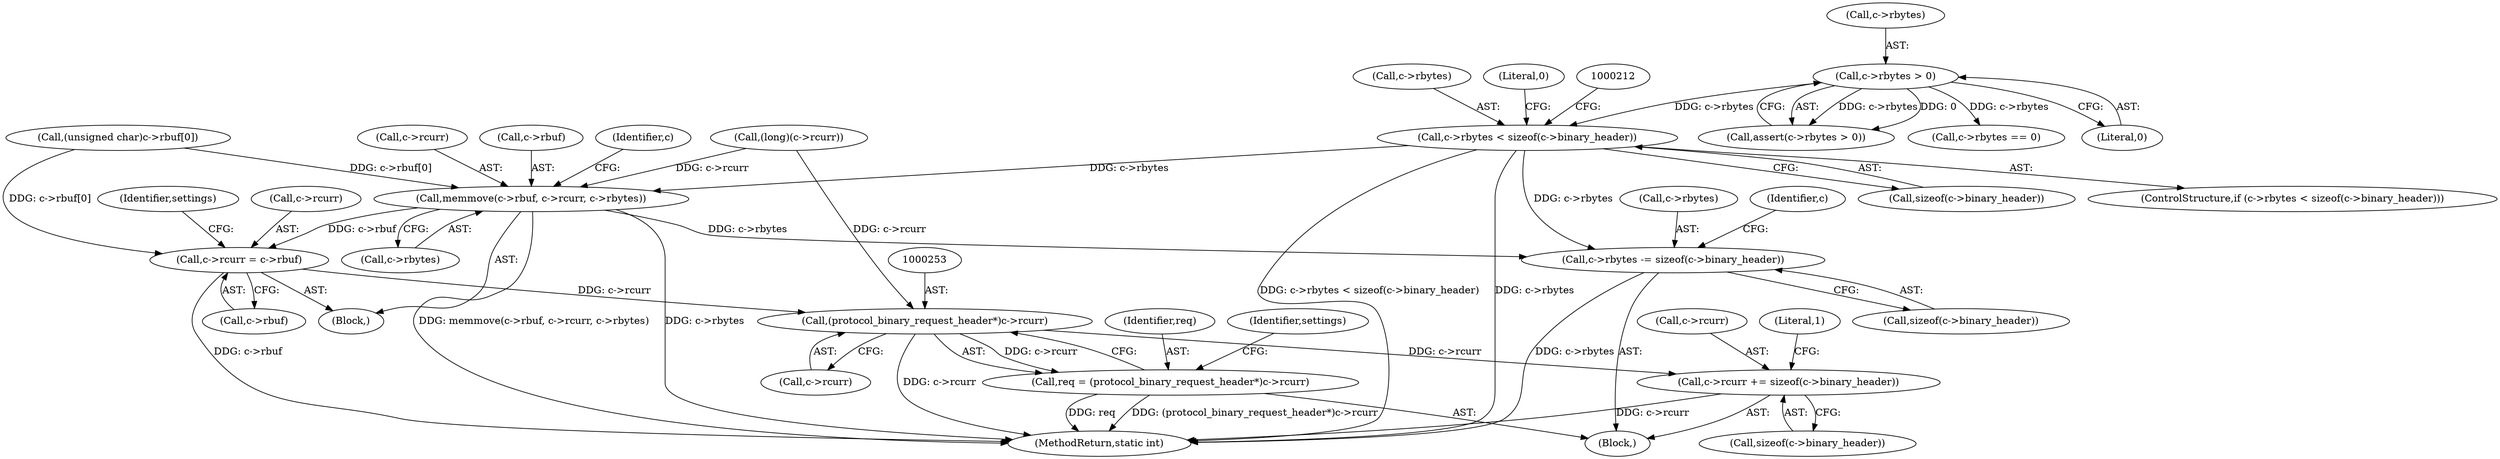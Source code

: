 digraph "0_memcached_d9cd01ede97f4145af9781d448c62a3318952719@API" {
"1000195" [label="(Call,c->rbytes < sizeof(c->binary_header))"];
"1000127" [label="(Call,c->rbytes > 0)"];
"1000219" [label="(Call,memmove(c->rbuf, c->rcurr, c->rbytes))"];
"1000229" [label="(Call,c->rcurr = c->rbuf)"];
"1000252" [label="(Call,(protocol_binary_request_header*)c->rcurr)"];
"1000250" [label="(Call,req = (protocol_binary_request_header*)c->rcurr)"];
"1000462" [label="(Call,c->rcurr += sizeof(c->binary_header))"];
"1000454" [label="(Call,c->rbytes -= sizeof(c->binary_header))"];
"1000226" [label="(Call,c->rbytes)"];
"1000466" [label="(Call,sizeof(c->binary_header))"];
"1000463" [label="(Call,c->rcurr)"];
"1000220" [label="(Call,c->rbuf)"];
"1000455" [label="(Call,c->rbytes)"];
"1000219" [label="(Call,memmove(c->rbuf, c->rcurr, c->rbytes))"];
"1000454" [label="(Call,c->rbytes -= sizeof(c->binary_header))"];
"1000199" [label="(Call,sizeof(c->binary_header))"];
"1000464" [label="(Identifier,c)"];
"1000223" [label="(Call,c->rcurr)"];
"1000602" [label="(Literal,1)"];
"1000251" [label="(Identifier,req)"];
"1000194" [label="(ControlStructure,if (c->rbytes < sizeof(c->binary_header)))"];
"1000196" [label="(Call,c->rbytes)"];
"1000475" [label="(Call,c->rbytes == 0)"];
"1000127" [label="(Call,c->rbytes > 0)"];
"1000205" [label="(Literal,0)"];
"1000603" [label="(MethodReturn,static int)"];
"1000207" [label="(Block,)"];
"1000230" [label="(Call,c->rcurr)"];
"1000254" [label="(Call,c->rcurr)"];
"1000260" [label="(Identifier,settings)"];
"1000147" [label="(Call,(unsigned char)c->rbuf[0])"];
"1000131" [label="(Literal,0)"];
"1000211" [label="(Call,(long)(c->rcurr))"];
"1000128" [label="(Call,c->rbytes)"];
"1000231" [label="(Identifier,c)"];
"1000239" [label="(Identifier,settings)"];
"1000195" [label="(Call,c->rbytes < sizeof(c->binary_header))"];
"1000218" [label="(Block,)"];
"1000458" [label="(Call,sizeof(c->binary_header))"];
"1000252" [label="(Call,(protocol_binary_request_header*)c->rcurr)"];
"1000233" [label="(Call,c->rbuf)"];
"1000250" [label="(Call,req = (protocol_binary_request_header*)c->rcurr)"];
"1000462" [label="(Call,c->rcurr += sizeof(c->binary_header))"];
"1000126" [label="(Call,assert(c->rbytes > 0))"];
"1000229" [label="(Call,c->rcurr = c->rbuf)"];
"1000195" -> "1000194"  [label="AST: "];
"1000195" -> "1000199"  [label="CFG: "];
"1000196" -> "1000195"  [label="AST: "];
"1000199" -> "1000195"  [label="AST: "];
"1000205" -> "1000195"  [label="CFG: "];
"1000212" -> "1000195"  [label="CFG: "];
"1000195" -> "1000603"  [label="DDG: c->rbytes < sizeof(c->binary_header)"];
"1000195" -> "1000603"  [label="DDG: c->rbytes"];
"1000127" -> "1000195"  [label="DDG: c->rbytes"];
"1000195" -> "1000219"  [label="DDG: c->rbytes"];
"1000195" -> "1000454"  [label="DDG: c->rbytes"];
"1000127" -> "1000126"  [label="AST: "];
"1000127" -> "1000131"  [label="CFG: "];
"1000128" -> "1000127"  [label="AST: "];
"1000131" -> "1000127"  [label="AST: "];
"1000126" -> "1000127"  [label="CFG: "];
"1000127" -> "1000126"  [label="DDG: c->rbytes"];
"1000127" -> "1000126"  [label="DDG: 0"];
"1000127" -> "1000475"  [label="DDG: c->rbytes"];
"1000219" -> "1000218"  [label="AST: "];
"1000219" -> "1000226"  [label="CFG: "];
"1000220" -> "1000219"  [label="AST: "];
"1000223" -> "1000219"  [label="AST: "];
"1000226" -> "1000219"  [label="AST: "];
"1000231" -> "1000219"  [label="CFG: "];
"1000219" -> "1000603"  [label="DDG: c->rbytes"];
"1000219" -> "1000603"  [label="DDG: memmove(c->rbuf, c->rcurr, c->rbytes)"];
"1000147" -> "1000219"  [label="DDG: c->rbuf[0]"];
"1000211" -> "1000219"  [label="DDG: c->rcurr"];
"1000219" -> "1000229"  [label="DDG: c->rbuf"];
"1000219" -> "1000454"  [label="DDG: c->rbytes"];
"1000229" -> "1000218"  [label="AST: "];
"1000229" -> "1000233"  [label="CFG: "];
"1000230" -> "1000229"  [label="AST: "];
"1000233" -> "1000229"  [label="AST: "];
"1000239" -> "1000229"  [label="CFG: "];
"1000229" -> "1000603"  [label="DDG: c->rbuf"];
"1000147" -> "1000229"  [label="DDG: c->rbuf[0]"];
"1000229" -> "1000252"  [label="DDG: c->rcurr"];
"1000252" -> "1000250"  [label="AST: "];
"1000252" -> "1000254"  [label="CFG: "];
"1000253" -> "1000252"  [label="AST: "];
"1000254" -> "1000252"  [label="AST: "];
"1000250" -> "1000252"  [label="CFG: "];
"1000252" -> "1000603"  [label="DDG: c->rcurr"];
"1000252" -> "1000250"  [label="DDG: c->rcurr"];
"1000211" -> "1000252"  [label="DDG: c->rcurr"];
"1000252" -> "1000462"  [label="DDG: c->rcurr"];
"1000250" -> "1000207"  [label="AST: "];
"1000251" -> "1000250"  [label="AST: "];
"1000260" -> "1000250"  [label="CFG: "];
"1000250" -> "1000603"  [label="DDG: req"];
"1000250" -> "1000603"  [label="DDG: (protocol_binary_request_header*)c->rcurr"];
"1000462" -> "1000207"  [label="AST: "];
"1000462" -> "1000466"  [label="CFG: "];
"1000463" -> "1000462"  [label="AST: "];
"1000466" -> "1000462"  [label="AST: "];
"1000602" -> "1000462"  [label="CFG: "];
"1000462" -> "1000603"  [label="DDG: c->rcurr"];
"1000454" -> "1000207"  [label="AST: "];
"1000454" -> "1000458"  [label="CFG: "];
"1000455" -> "1000454"  [label="AST: "];
"1000458" -> "1000454"  [label="AST: "];
"1000464" -> "1000454"  [label="CFG: "];
"1000454" -> "1000603"  [label="DDG: c->rbytes"];
}
